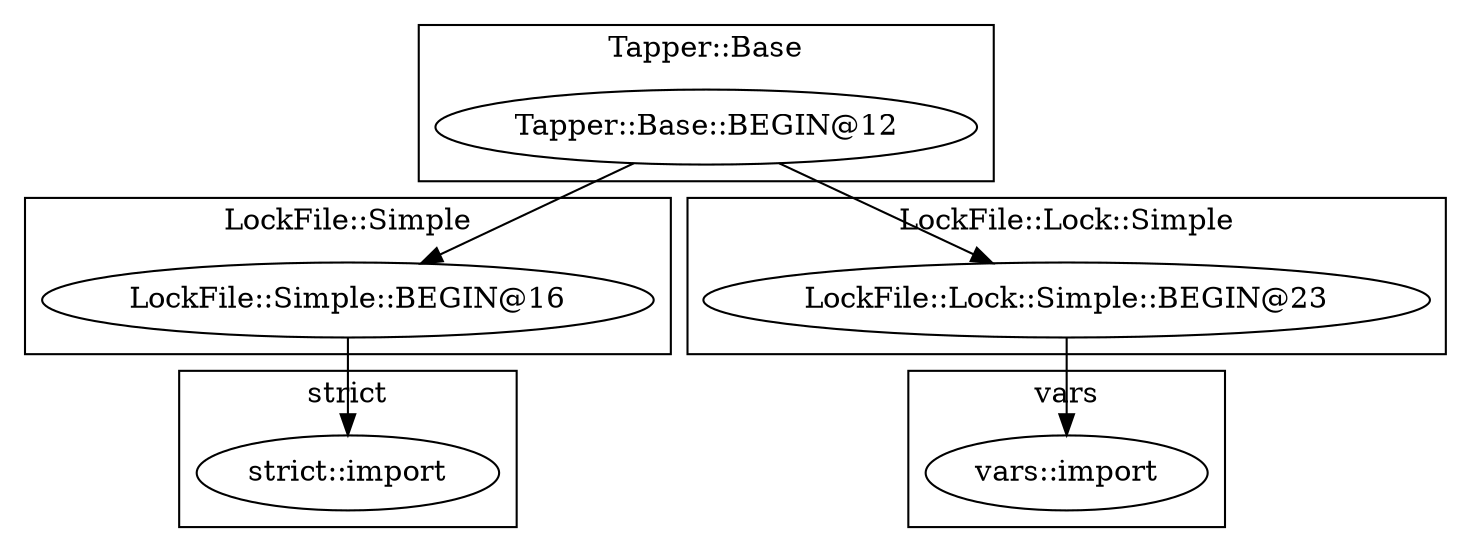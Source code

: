 digraph {
graph [overlap=false]
subgraph cluster_LockFile_Simple {
	label="LockFile::Simple";
	"LockFile::Simple::BEGIN@16";
}
subgraph cluster_LockFile_Lock_Simple {
	label="LockFile::Lock::Simple";
	"LockFile::Lock::Simple::BEGIN@23";
}
subgraph cluster_vars {
	label="vars";
	"vars::import";
}
subgraph cluster_strict {
	label="strict";
	"strict::import";
}
subgraph cluster_Tapper_Base {
	label="Tapper::Base";
	"Tapper::Base::BEGIN@12";
}
"Tapper::Base::BEGIN@12" -> "LockFile::Simple::BEGIN@16";
"LockFile::Lock::Simple::BEGIN@23" -> "vars::import";
"LockFile::Simple::BEGIN@16" -> "strict::import";
"Tapper::Base::BEGIN@12" -> "LockFile::Lock::Simple::BEGIN@23";
}
